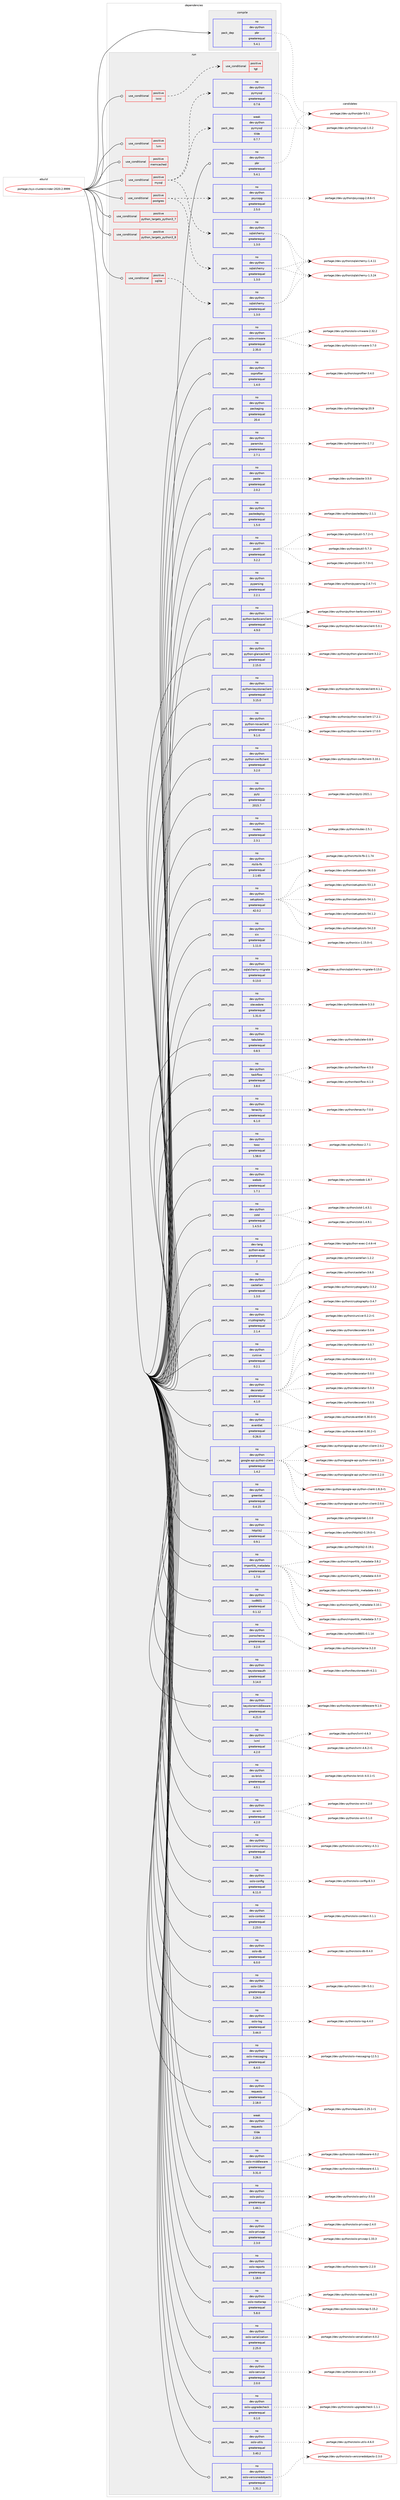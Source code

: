 digraph prolog {

# *************
# Graph options
# *************

newrank=true;
concentrate=true;
compound=true;
graph [rankdir=LR,fontname=Helvetica,fontsize=10,ranksep=1.5];#, ranksep=2.5, nodesep=0.2];
edge  [arrowhead=vee];
node  [fontname=Helvetica,fontsize=10];

# **********
# The ebuild
# **********

subgraph cluster_leftcol {
color=gray;
rank=same;
label=<<i>ebuild</i>>;
id [label="portage://sys-cluster/cinder-2020.2.9999", color=red, width=4, href="../sys-cluster/cinder-2020.2.9999.svg"];
}

# ****************
# The dependencies
# ****************

subgraph cluster_midcol {
color=gray;
label=<<i>dependencies</i>>;
subgraph cluster_compile {
fillcolor="#eeeeee";
style=filled;
label=<<i>compile</i>>;
# *** BEGIN UNKNOWN DEPENDENCY TYPE (TODO) ***
# id -> package_dependency(portage://sys-cluster/cinder-2020.2.9999,install,no,app-admin,sudo,none,[,,],[],[])
# *** END UNKNOWN DEPENDENCY TYPE (TODO) ***

subgraph pack695 {
dependency1521 [label=<<TABLE BORDER="0" CELLBORDER="1" CELLSPACING="0" CELLPADDING="4" WIDTH="220"><TR><TD ROWSPAN="6" CELLPADDING="30">pack_dep</TD></TR><TR><TD WIDTH="110">no</TD></TR><TR><TD>dev-python</TD></TR><TR><TD>pbr</TD></TR><TR><TD>greaterequal</TD></TR><TR><TD>5.4.1</TD></TR></TABLE>>, shape=none, color=blue];
}
id:e -> dependency1521:w [weight=20,style="solid",arrowhead="vee"];
}
subgraph cluster_compileandrun {
fillcolor="#eeeeee";
style=filled;
label=<<i>compile and run</i>>;
}
subgraph cluster_run {
fillcolor="#eeeeee";
style=filled;
label=<<i>run</i>>;
subgraph cond804 {
dependency1522 [label=<<TABLE BORDER="0" CELLBORDER="1" CELLSPACING="0" CELLPADDING="4"><TR><TD ROWSPAN="3" CELLPADDING="10">use_conditional</TD></TR><TR><TD>positive</TD></TR><TR><TD>iscsi</TD></TR></TABLE>>, shape=none, color=red];
subgraph cond805 {
dependency1523 [label=<<TABLE BORDER="0" CELLBORDER="1" CELLSPACING="0" CELLPADDING="4"><TR><TD ROWSPAN="3" CELLPADDING="10">use_conditional</TD></TR><TR><TD>positive</TD></TR><TR><TD>tgt</TD></TR></TABLE>>, shape=none, color=red];
# *** BEGIN UNKNOWN DEPENDENCY TYPE (TODO) ***
# dependency1523 -> package_dependency(portage://sys-cluster/cinder-2020.2.9999,run,no,sys-block,tgt,none,[,,],[],[])
# *** END UNKNOWN DEPENDENCY TYPE (TODO) ***

}
dependency1522:e -> dependency1523:w [weight=20,style="dashed",arrowhead="vee"];
# *** BEGIN UNKNOWN DEPENDENCY TYPE (TODO) ***
# dependency1522 -> package_dependency(portage://sys-cluster/cinder-2020.2.9999,run,no,sys-block,open-iscsi,none,[,,],[],[])
# *** END UNKNOWN DEPENDENCY TYPE (TODO) ***

}
id:e -> dependency1522:w [weight=20,style="solid",arrowhead="odot"];
subgraph cond806 {
dependency1524 [label=<<TABLE BORDER="0" CELLBORDER="1" CELLSPACING="0" CELLPADDING="4"><TR><TD ROWSPAN="3" CELLPADDING="10">use_conditional</TD></TR><TR><TD>positive</TD></TR><TR><TD>lvm</TD></TR></TABLE>>, shape=none, color=red];
# *** BEGIN UNKNOWN DEPENDENCY TYPE (TODO) ***
# dependency1524 -> package_dependency(portage://sys-cluster/cinder-2020.2.9999,run,no,sys-fs,lvm2,none,[,,],[],[])
# *** END UNKNOWN DEPENDENCY TYPE (TODO) ***

}
id:e -> dependency1524:w [weight=20,style="solid",arrowhead="odot"];
subgraph cond807 {
dependency1525 [label=<<TABLE BORDER="0" CELLBORDER="1" CELLSPACING="0" CELLPADDING="4"><TR><TD ROWSPAN="3" CELLPADDING="10">use_conditional</TD></TR><TR><TD>positive</TD></TR><TR><TD>memcached</TD></TR></TABLE>>, shape=none, color=red];
# *** BEGIN UNKNOWN DEPENDENCY TYPE (TODO) ***
# dependency1525 -> package_dependency(portage://sys-cluster/cinder-2020.2.9999,run,no,net-misc,memcached,none,[,,],[],[])
# *** END UNKNOWN DEPENDENCY TYPE (TODO) ***

}
id:e -> dependency1525:w [weight=20,style="solid",arrowhead="odot"];
subgraph cond808 {
dependency1526 [label=<<TABLE BORDER="0" CELLBORDER="1" CELLSPACING="0" CELLPADDING="4"><TR><TD ROWSPAN="3" CELLPADDING="10">use_conditional</TD></TR><TR><TD>positive</TD></TR><TR><TD>mysql</TD></TR></TABLE>>, shape=none, color=red];
subgraph pack696 {
dependency1527 [label=<<TABLE BORDER="0" CELLBORDER="1" CELLSPACING="0" CELLPADDING="4" WIDTH="220"><TR><TD ROWSPAN="6" CELLPADDING="30">pack_dep</TD></TR><TR><TD WIDTH="110">no</TD></TR><TR><TD>dev-python</TD></TR><TR><TD>pymysql</TD></TR><TR><TD>greaterequal</TD></TR><TR><TD>0.7.6</TD></TR></TABLE>>, shape=none, color=blue];
}
dependency1526:e -> dependency1527:w [weight=20,style="dashed",arrowhead="vee"];
subgraph pack697 {
dependency1528 [label=<<TABLE BORDER="0" CELLBORDER="1" CELLSPACING="0" CELLPADDING="4" WIDTH="220"><TR><TD ROWSPAN="6" CELLPADDING="30">pack_dep</TD></TR><TR><TD WIDTH="110">weak</TD></TR><TR><TD>dev-python</TD></TR><TR><TD>pymysql</TD></TR><TR><TD>tilde</TD></TR><TR><TD>0.7.7</TD></TR></TABLE>>, shape=none, color=blue];
}
dependency1526:e -> dependency1528:w [weight=20,style="dashed",arrowhead="vee"];
subgraph pack698 {
dependency1529 [label=<<TABLE BORDER="0" CELLBORDER="1" CELLSPACING="0" CELLPADDING="4" WIDTH="220"><TR><TD ROWSPAN="6" CELLPADDING="30">pack_dep</TD></TR><TR><TD WIDTH="110">no</TD></TR><TR><TD>dev-python</TD></TR><TR><TD>sqlalchemy</TD></TR><TR><TD>greaterequal</TD></TR><TR><TD>1.3.0</TD></TR></TABLE>>, shape=none, color=blue];
}
dependency1526:e -> dependency1529:w [weight=20,style="dashed",arrowhead="vee"];
}
id:e -> dependency1526:w [weight=20,style="solid",arrowhead="odot"];
subgraph cond809 {
dependency1530 [label=<<TABLE BORDER="0" CELLBORDER="1" CELLSPACING="0" CELLPADDING="4"><TR><TD ROWSPAN="3" CELLPADDING="10">use_conditional</TD></TR><TR><TD>positive</TD></TR><TR><TD>postgres</TD></TR></TABLE>>, shape=none, color=red];
subgraph pack699 {
dependency1531 [label=<<TABLE BORDER="0" CELLBORDER="1" CELLSPACING="0" CELLPADDING="4" WIDTH="220"><TR><TD ROWSPAN="6" CELLPADDING="30">pack_dep</TD></TR><TR><TD WIDTH="110">no</TD></TR><TR><TD>dev-python</TD></TR><TR><TD>psycopg</TD></TR><TR><TD>greaterequal</TD></TR><TR><TD>2.5.0</TD></TR></TABLE>>, shape=none, color=blue];
}
dependency1530:e -> dependency1531:w [weight=20,style="dashed",arrowhead="vee"];
subgraph pack700 {
dependency1532 [label=<<TABLE BORDER="0" CELLBORDER="1" CELLSPACING="0" CELLPADDING="4" WIDTH="220"><TR><TD ROWSPAN="6" CELLPADDING="30">pack_dep</TD></TR><TR><TD WIDTH="110">no</TD></TR><TR><TD>dev-python</TD></TR><TR><TD>sqlalchemy</TD></TR><TR><TD>greaterequal</TD></TR><TR><TD>1.3.0</TD></TR></TABLE>>, shape=none, color=blue];
}
dependency1530:e -> dependency1532:w [weight=20,style="dashed",arrowhead="vee"];
}
id:e -> dependency1530:w [weight=20,style="solid",arrowhead="odot"];
subgraph cond810 {
dependency1533 [label=<<TABLE BORDER="0" CELLBORDER="1" CELLSPACING="0" CELLPADDING="4"><TR><TD ROWSPAN="3" CELLPADDING="10">use_conditional</TD></TR><TR><TD>positive</TD></TR><TR><TD>python_targets_python3_7</TD></TR></TABLE>>, shape=none, color=red];
# *** BEGIN UNKNOWN DEPENDENCY TYPE (TODO) ***
# dependency1533 -> package_dependency(portage://sys-cluster/cinder-2020.2.9999,run,no,dev-lang,python,none,[,,],[slot(3.7)],[])
# *** END UNKNOWN DEPENDENCY TYPE (TODO) ***

}
id:e -> dependency1533:w [weight=20,style="solid",arrowhead="odot"];
subgraph cond811 {
dependency1534 [label=<<TABLE BORDER="0" CELLBORDER="1" CELLSPACING="0" CELLPADDING="4"><TR><TD ROWSPAN="3" CELLPADDING="10">use_conditional</TD></TR><TR><TD>positive</TD></TR><TR><TD>python_targets_python3_8</TD></TR></TABLE>>, shape=none, color=red];
# *** BEGIN UNKNOWN DEPENDENCY TYPE (TODO) ***
# dependency1534 -> package_dependency(portage://sys-cluster/cinder-2020.2.9999,run,no,dev-lang,python,none,[,,],[slot(3.8)],[])
# *** END UNKNOWN DEPENDENCY TYPE (TODO) ***

}
id:e -> dependency1534:w [weight=20,style="solid",arrowhead="odot"];
subgraph cond812 {
dependency1535 [label=<<TABLE BORDER="0" CELLBORDER="1" CELLSPACING="0" CELLPADDING="4"><TR><TD ROWSPAN="3" CELLPADDING="10">use_conditional</TD></TR><TR><TD>positive</TD></TR><TR><TD>sqlite</TD></TR></TABLE>>, shape=none, color=red];
subgraph pack701 {
dependency1536 [label=<<TABLE BORDER="0" CELLBORDER="1" CELLSPACING="0" CELLPADDING="4" WIDTH="220"><TR><TD ROWSPAN="6" CELLPADDING="30">pack_dep</TD></TR><TR><TD WIDTH="110">no</TD></TR><TR><TD>dev-python</TD></TR><TR><TD>sqlalchemy</TD></TR><TR><TD>greaterequal</TD></TR><TR><TD>1.3.0</TD></TR></TABLE>>, shape=none, color=blue];
}
dependency1535:e -> dependency1536:w [weight=20,style="dashed",arrowhead="vee"];
}
id:e -> dependency1535:w [weight=20,style="solid",arrowhead="odot"];
# *** BEGIN UNKNOWN DEPENDENCY TYPE (TODO) ***
# id -> package_dependency(portage://sys-cluster/cinder-2020.2.9999,run,no,acct-group,cinder,none,[,,],[],[])
# *** END UNKNOWN DEPENDENCY TYPE (TODO) ***

# *** BEGIN UNKNOWN DEPENDENCY TYPE (TODO) ***
# id -> package_dependency(portage://sys-cluster/cinder-2020.2.9999,run,no,acct-user,cinder,none,[,,],[],[])
# *** END UNKNOWN DEPENDENCY TYPE (TODO) ***

# *** BEGIN UNKNOWN DEPENDENCY TYPE (TODO) ***
# id -> package_dependency(portage://sys-cluster/cinder-2020.2.9999,run,no,app-emulation,qemu,none,[,,],[],[])
# *** END UNKNOWN DEPENDENCY TYPE (TODO) ***

subgraph pack702 {
dependency1537 [label=<<TABLE BORDER="0" CELLBORDER="1" CELLSPACING="0" CELLPADDING="4" WIDTH="220"><TR><TD ROWSPAN="6" CELLPADDING="30">pack_dep</TD></TR><TR><TD WIDTH="110">no</TD></TR><TR><TD>dev-lang</TD></TR><TR><TD>python-exec</TD></TR><TR><TD>greaterequal</TD></TR><TR><TD>2</TD></TR></TABLE>>, shape=none, color=blue];
}
id:e -> dependency1537:w [weight=20,style="solid",arrowhead="odot"];
subgraph pack703 {
dependency1538 [label=<<TABLE BORDER="0" CELLBORDER="1" CELLSPACING="0" CELLPADDING="4" WIDTH="220"><TR><TD ROWSPAN="6" CELLPADDING="30">pack_dep</TD></TR><TR><TD WIDTH="110">no</TD></TR><TR><TD>dev-python</TD></TR><TR><TD>castellan</TD></TR><TR><TD>greaterequal</TD></TR><TR><TD>1.3.0</TD></TR></TABLE>>, shape=none, color=blue];
}
id:e -> dependency1538:w [weight=20,style="solid",arrowhead="odot"];
subgraph pack704 {
dependency1539 [label=<<TABLE BORDER="0" CELLBORDER="1" CELLSPACING="0" CELLPADDING="4" WIDTH="220"><TR><TD ROWSPAN="6" CELLPADDING="30">pack_dep</TD></TR><TR><TD WIDTH="110">no</TD></TR><TR><TD>dev-python</TD></TR><TR><TD>cryptography</TD></TR><TR><TD>greaterequal</TD></TR><TR><TD>2.1.4</TD></TR></TABLE>>, shape=none, color=blue];
}
id:e -> dependency1539:w [weight=20,style="solid",arrowhead="odot"];
subgraph pack705 {
dependency1540 [label=<<TABLE BORDER="0" CELLBORDER="1" CELLSPACING="0" CELLPADDING="4" WIDTH="220"><TR><TD ROWSPAN="6" CELLPADDING="30">pack_dep</TD></TR><TR><TD WIDTH="110">no</TD></TR><TR><TD>dev-python</TD></TR><TR><TD>cursive</TD></TR><TR><TD>greaterequal</TD></TR><TR><TD>0.2.1</TD></TR></TABLE>>, shape=none, color=blue];
}
id:e -> dependency1540:w [weight=20,style="solid",arrowhead="odot"];
subgraph pack706 {
dependency1541 [label=<<TABLE BORDER="0" CELLBORDER="1" CELLSPACING="0" CELLPADDING="4" WIDTH="220"><TR><TD ROWSPAN="6" CELLPADDING="30">pack_dep</TD></TR><TR><TD WIDTH="110">no</TD></TR><TR><TD>dev-python</TD></TR><TR><TD>decorator</TD></TR><TR><TD>greaterequal</TD></TR><TR><TD>4.1.0</TD></TR></TABLE>>, shape=none, color=blue];
}
id:e -> dependency1541:w [weight=20,style="solid",arrowhead="odot"];
subgraph pack707 {
dependency1542 [label=<<TABLE BORDER="0" CELLBORDER="1" CELLSPACING="0" CELLPADDING="4" WIDTH="220"><TR><TD ROWSPAN="6" CELLPADDING="30">pack_dep</TD></TR><TR><TD WIDTH="110">no</TD></TR><TR><TD>dev-python</TD></TR><TR><TD>eventlet</TD></TR><TR><TD>greaterequal</TD></TR><TR><TD>0.26.0</TD></TR></TABLE>>, shape=none, color=blue];
}
id:e -> dependency1542:w [weight=20,style="solid",arrowhead="odot"];
subgraph pack708 {
dependency1543 [label=<<TABLE BORDER="0" CELLBORDER="1" CELLSPACING="0" CELLPADDING="4" WIDTH="220"><TR><TD ROWSPAN="6" CELLPADDING="30">pack_dep</TD></TR><TR><TD WIDTH="110">no</TD></TR><TR><TD>dev-python</TD></TR><TR><TD>google-api-python-client</TD></TR><TR><TD>greaterequal</TD></TR><TR><TD>1.4.2</TD></TR></TABLE>>, shape=none, color=blue];
}
id:e -> dependency1543:w [weight=20,style="solid",arrowhead="odot"];
subgraph pack709 {
dependency1544 [label=<<TABLE BORDER="0" CELLBORDER="1" CELLSPACING="0" CELLPADDING="4" WIDTH="220"><TR><TD ROWSPAN="6" CELLPADDING="30">pack_dep</TD></TR><TR><TD WIDTH="110">no</TD></TR><TR><TD>dev-python</TD></TR><TR><TD>greenlet</TD></TR><TR><TD>greaterequal</TD></TR><TR><TD>0.4.15</TD></TR></TABLE>>, shape=none, color=blue];
}
id:e -> dependency1544:w [weight=20,style="solid",arrowhead="odot"];
subgraph pack710 {
dependency1545 [label=<<TABLE BORDER="0" CELLBORDER="1" CELLSPACING="0" CELLPADDING="4" WIDTH="220"><TR><TD ROWSPAN="6" CELLPADDING="30">pack_dep</TD></TR><TR><TD WIDTH="110">no</TD></TR><TR><TD>dev-python</TD></TR><TR><TD>httplib2</TD></TR><TR><TD>greaterequal</TD></TR><TR><TD>0.9.1</TD></TR></TABLE>>, shape=none, color=blue];
}
id:e -> dependency1545:w [weight=20,style="solid",arrowhead="odot"];
subgraph pack711 {
dependency1546 [label=<<TABLE BORDER="0" CELLBORDER="1" CELLSPACING="0" CELLPADDING="4" WIDTH="220"><TR><TD ROWSPAN="6" CELLPADDING="30">pack_dep</TD></TR><TR><TD WIDTH="110">no</TD></TR><TR><TD>dev-python</TD></TR><TR><TD>importlib_metadata</TD></TR><TR><TD>greaterequal</TD></TR><TR><TD>1.7.0</TD></TR></TABLE>>, shape=none, color=blue];
}
id:e -> dependency1546:w [weight=20,style="solid",arrowhead="odot"];
subgraph pack712 {
dependency1547 [label=<<TABLE BORDER="0" CELLBORDER="1" CELLSPACING="0" CELLPADDING="4" WIDTH="220"><TR><TD ROWSPAN="6" CELLPADDING="30">pack_dep</TD></TR><TR><TD WIDTH="110">no</TD></TR><TR><TD>dev-python</TD></TR><TR><TD>iso8601</TD></TR><TR><TD>greaterequal</TD></TR><TR><TD>0.1.12</TD></TR></TABLE>>, shape=none, color=blue];
}
id:e -> dependency1547:w [weight=20,style="solid",arrowhead="odot"];
subgraph pack713 {
dependency1548 [label=<<TABLE BORDER="0" CELLBORDER="1" CELLSPACING="0" CELLPADDING="4" WIDTH="220"><TR><TD ROWSPAN="6" CELLPADDING="30">pack_dep</TD></TR><TR><TD WIDTH="110">no</TD></TR><TR><TD>dev-python</TD></TR><TR><TD>jsonschema</TD></TR><TR><TD>greaterequal</TD></TR><TR><TD>3.2.0</TD></TR></TABLE>>, shape=none, color=blue];
}
id:e -> dependency1548:w [weight=20,style="solid",arrowhead="odot"];
subgraph pack714 {
dependency1549 [label=<<TABLE BORDER="0" CELLBORDER="1" CELLSPACING="0" CELLPADDING="4" WIDTH="220"><TR><TD ROWSPAN="6" CELLPADDING="30">pack_dep</TD></TR><TR><TD WIDTH="110">no</TD></TR><TR><TD>dev-python</TD></TR><TR><TD>keystoneauth</TD></TR><TR><TD>greaterequal</TD></TR><TR><TD>3.14.0</TD></TR></TABLE>>, shape=none, color=blue];
}
id:e -> dependency1549:w [weight=20,style="solid",arrowhead="odot"];
subgraph pack715 {
dependency1550 [label=<<TABLE BORDER="0" CELLBORDER="1" CELLSPACING="0" CELLPADDING="4" WIDTH="220"><TR><TD ROWSPAN="6" CELLPADDING="30">pack_dep</TD></TR><TR><TD WIDTH="110">no</TD></TR><TR><TD>dev-python</TD></TR><TR><TD>keystonemiddleware</TD></TR><TR><TD>greaterequal</TD></TR><TR><TD>4.21.0</TD></TR></TABLE>>, shape=none, color=blue];
}
id:e -> dependency1550:w [weight=20,style="solid",arrowhead="odot"];
subgraph pack716 {
dependency1551 [label=<<TABLE BORDER="0" CELLBORDER="1" CELLSPACING="0" CELLPADDING="4" WIDTH="220"><TR><TD ROWSPAN="6" CELLPADDING="30">pack_dep</TD></TR><TR><TD WIDTH="110">no</TD></TR><TR><TD>dev-python</TD></TR><TR><TD>lxml</TD></TR><TR><TD>greaterequal</TD></TR><TR><TD>4.2.0</TD></TR></TABLE>>, shape=none, color=blue];
}
id:e -> dependency1551:w [weight=20,style="solid",arrowhead="odot"];
subgraph pack717 {
dependency1552 [label=<<TABLE BORDER="0" CELLBORDER="1" CELLSPACING="0" CELLPADDING="4" WIDTH="220"><TR><TD ROWSPAN="6" CELLPADDING="30">pack_dep</TD></TR><TR><TD WIDTH="110">no</TD></TR><TR><TD>dev-python</TD></TR><TR><TD>os-brick</TD></TR><TR><TD>greaterequal</TD></TR><TR><TD>4.0.1</TD></TR></TABLE>>, shape=none, color=blue];
}
id:e -> dependency1552:w [weight=20,style="solid",arrowhead="odot"];
subgraph pack718 {
dependency1553 [label=<<TABLE BORDER="0" CELLBORDER="1" CELLSPACING="0" CELLPADDING="4" WIDTH="220"><TR><TD ROWSPAN="6" CELLPADDING="30">pack_dep</TD></TR><TR><TD WIDTH="110">no</TD></TR><TR><TD>dev-python</TD></TR><TR><TD>os-win</TD></TR><TR><TD>greaterequal</TD></TR><TR><TD>4.2.0</TD></TR></TABLE>>, shape=none, color=blue];
}
id:e -> dependency1553:w [weight=20,style="solid",arrowhead="odot"];
subgraph pack719 {
dependency1554 [label=<<TABLE BORDER="0" CELLBORDER="1" CELLSPACING="0" CELLPADDING="4" WIDTH="220"><TR><TD ROWSPAN="6" CELLPADDING="30">pack_dep</TD></TR><TR><TD WIDTH="110">no</TD></TR><TR><TD>dev-python</TD></TR><TR><TD>oslo-concurrency</TD></TR><TR><TD>greaterequal</TD></TR><TR><TD>3.26.0</TD></TR></TABLE>>, shape=none, color=blue];
}
id:e -> dependency1554:w [weight=20,style="solid",arrowhead="odot"];
subgraph pack720 {
dependency1555 [label=<<TABLE BORDER="0" CELLBORDER="1" CELLSPACING="0" CELLPADDING="4" WIDTH="220"><TR><TD ROWSPAN="6" CELLPADDING="30">pack_dep</TD></TR><TR><TD WIDTH="110">no</TD></TR><TR><TD>dev-python</TD></TR><TR><TD>oslo-config</TD></TR><TR><TD>greaterequal</TD></TR><TR><TD>6.11.0</TD></TR></TABLE>>, shape=none, color=blue];
}
id:e -> dependency1555:w [weight=20,style="solid",arrowhead="odot"];
subgraph pack721 {
dependency1556 [label=<<TABLE BORDER="0" CELLBORDER="1" CELLSPACING="0" CELLPADDING="4" WIDTH="220"><TR><TD ROWSPAN="6" CELLPADDING="30">pack_dep</TD></TR><TR><TD WIDTH="110">no</TD></TR><TR><TD>dev-python</TD></TR><TR><TD>oslo-context</TD></TR><TR><TD>greaterequal</TD></TR><TR><TD>2.23.0</TD></TR></TABLE>>, shape=none, color=blue];
}
id:e -> dependency1556:w [weight=20,style="solid",arrowhead="odot"];
subgraph pack722 {
dependency1557 [label=<<TABLE BORDER="0" CELLBORDER="1" CELLSPACING="0" CELLPADDING="4" WIDTH="220"><TR><TD ROWSPAN="6" CELLPADDING="30">pack_dep</TD></TR><TR><TD WIDTH="110">no</TD></TR><TR><TD>dev-python</TD></TR><TR><TD>oslo-db</TD></TR><TR><TD>greaterequal</TD></TR><TR><TD>6.0.0</TD></TR></TABLE>>, shape=none, color=blue];
}
id:e -> dependency1557:w [weight=20,style="solid",arrowhead="odot"];
subgraph pack723 {
dependency1558 [label=<<TABLE BORDER="0" CELLBORDER="1" CELLSPACING="0" CELLPADDING="4" WIDTH="220"><TR><TD ROWSPAN="6" CELLPADDING="30">pack_dep</TD></TR><TR><TD WIDTH="110">no</TD></TR><TR><TD>dev-python</TD></TR><TR><TD>oslo-i18n</TD></TR><TR><TD>greaterequal</TD></TR><TR><TD>3.24.0</TD></TR></TABLE>>, shape=none, color=blue];
}
id:e -> dependency1558:w [weight=20,style="solid",arrowhead="odot"];
subgraph pack724 {
dependency1559 [label=<<TABLE BORDER="0" CELLBORDER="1" CELLSPACING="0" CELLPADDING="4" WIDTH="220"><TR><TD ROWSPAN="6" CELLPADDING="30">pack_dep</TD></TR><TR><TD WIDTH="110">no</TD></TR><TR><TD>dev-python</TD></TR><TR><TD>oslo-log</TD></TR><TR><TD>greaterequal</TD></TR><TR><TD>3.44.0</TD></TR></TABLE>>, shape=none, color=blue];
}
id:e -> dependency1559:w [weight=20,style="solid",arrowhead="odot"];
subgraph pack725 {
dependency1560 [label=<<TABLE BORDER="0" CELLBORDER="1" CELLSPACING="0" CELLPADDING="4" WIDTH="220"><TR><TD ROWSPAN="6" CELLPADDING="30">pack_dep</TD></TR><TR><TD WIDTH="110">no</TD></TR><TR><TD>dev-python</TD></TR><TR><TD>oslo-messaging</TD></TR><TR><TD>greaterequal</TD></TR><TR><TD>6.4.0</TD></TR></TABLE>>, shape=none, color=blue];
}
id:e -> dependency1560:w [weight=20,style="solid",arrowhead="odot"];
subgraph pack726 {
dependency1561 [label=<<TABLE BORDER="0" CELLBORDER="1" CELLSPACING="0" CELLPADDING="4" WIDTH="220"><TR><TD ROWSPAN="6" CELLPADDING="30">pack_dep</TD></TR><TR><TD WIDTH="110">no</TD></TR><TR><TD>dev-python</TD></TR><TR><TD>oslo-middleware</TD></TR><TR><TD>greaterequal</TD></TR><TR><TD>3.31.0</TD></TR></TABLE>>, shape=none, color=blue];
}
id:e -> dependency1561:w [weight=20,style="solid",arrowhead="odot"];
subgraph pack727 {
dependency1562 [label=<<TABLE BORDER="0" CELLBORDER="1" CELLSPACING="0" CELLPADDING="4" WIDTH="220"><TR><TD ROWSPAN="6" CELLPADDING="30">pack_dep</TD></TR><TR><TD WIDTH="110">no</TD></TR><TR><TD>dev-python</TD></TR><TR><TD>oslo-policy</TD></TR><TR><TD>greaterequal</TD></TR><TR><TD>1.44.1</TD></TR></TABLE>>, shape=none, color=blue];
}
id:e -> dependency1562:w [weight=20,style="solid",arrowhead="odot"];
subgraph pack728 {
dependency1563 [label=<<TABLE BORDER="0" CELLBORDER="1" CELLSPACING="0" CELLPADDING="4" WIDTH="220"><TR><TD ROWSPAN="6" CELLPADDING="30">pack_dep</TD></TR><TR><TD WIDTH="110">no</TD></TR><TR><TD>dev-python</TD></TR><TR><TD>oslo-privsep</TD></TR><TR><TD>greaterequal</TD></TR><TR><TD>2.3.0</TD></TR></TABLE>>, shape=none, color=blue];
}
id:e -> dependency1563:w [weight=20,style="solid",arrowhead="odot"];
subgraph pack729 {
dependency1564 [label=<<TABLE BORDER="0" CELLBORDER="1" CELLSPACING="0" CELLPADDING="4" WIDTH="220"><TR><TD ROWSPAN="6" CELLPADDING="30">pack_dep</TD></TR><TR><TD WIDTH="110">no</TD></TR><TR><TD>dev-python</TD></TR><TR><TD>oslo-reports</TD></TR><TR><TD>greaterequal</TD></TR><TR><TD>1.18.0</TD></TR></TABLE>>, shape=none, color=blue];
}
id:e -> dependency1564:w [weight=20,style="solid",arrowhead="odot"];
subgraph pack730 {
dependency1565 [label=<<TABLE BORDER="0" CELLBORDER="1" CELLSPACING="0" CELLPADDING="4" WIDTH="220"><TR><TD ROWSPAN="6" CELLPADDING="30">pack_dep</TD></TR><TR><TD WIDTH="110">no</TD></TR><TR><TD>dev-python</TD></TR><TR><TD>oslo-rootwrap</TD></TR><TR><TD>greaterequal</TD></TR><TR><TD>5.8.0</TD></TR></TABLE>>, shape=none, color=blue];
}
id:e -> dependency1565:w [weight=20,style="solid",arrowhead="odot"];
subgraph pack731 {
dependency1566 [label=<<TABLE BORDER="0" CELLBORDER="1" CELLSPACING="0" CELLPADDING="4" WIDTH="220"><TR><TD ROWSPAN="6" CELLPADDING="30">pack_dep</TD></TR><TR><TD WIDTH="110">no</TD></TR><TR><TD>dev-python</TD></TR><TR><TD>oslo-serialization</TD></TR><TR><TD>greaterequal</TD></TR><TR><TD>2.25.0</TD></TR></TABLE>>, shape=none, color=blue];
}
id:e -> dependency1566:w [weight=20,style="solid",arrowhead="odot"];
subgraph pack732 {
dependency1567 [label=<<TABLE BORDER="0" CELLBORDER="1" CELLSPACING="0" CELLPADDING="4" WIDTH="220"><TR><TD ROWSPAN="6" CELLPADDING="30">pack_dep</TD></TR><TR><TD WIDTH="110">no</TD></TR><TR><TD>dev-python</TD></TR><TR><TD>oslo-service</TD></TR><TR><TD>greaterequal</TD></TR><TR><TD>2.0.0</TD></TR></TABLE>>, shape=none, color=blue];
}
id:e -> dependency1567:w [weight=20,style="solid",arrowhead="odot"];
subgraph pack733 {
dependency1568 [label=<<TABLE BORDER="0" CELLBORDER="1" CELLSPACING="0" CELLPADDING="4" WIDTH="220"><TR><TD ROWSPAN="6" CELLPADDING="30">pack_dep</TD></TR><TR><TD WIDTH="110">no</TD></TR><TR><TD>dev-python</TD></TR><TR><TD>oslo-upgradecheck</TD></TR><TR><TD>greaterequal</TD></TR><TR><TD>0.1.0</TD></TR></TABLE>>, shape=none, color=blue];
}
id:e -> dependency1568:w [weight=20,style="solid",arrowhead="odot"];
subgraph pack734 {
dependency1569 [label=<<TABLE BORDER="0" CELLBORDER="1" CELLSPACING="0" CELLPADDING="4" WIDTH="220"><TR><TD ROWSPAN="6" CELLPADDING="30">pack_dep</TD></TR><TR><TD WIDTH="110">no</TD></TR><TR><TD>dev-python</TD></TR><TR><TD>oslo-utils</TD></TR><TR><TD>greaterequal</TD></TR><TR><TD>3.40.2</TD></TR></TABLE>>, shape=none, color=blue];
}
id:e -> dependency1569:w [weight=20,style="solid",arrowhead="odot"];
subgraph pack735 {
dependency1570 [label=<<TABLE BORDER="0" CELLBORDER="1" CELLSPACING="0" CELLPADDING="4" WIDTH="220"><TR><TD ROWSPAN="6" CELLPADDING="30">pack_dep</TD></TR><TR><TD WIDTH="110">no</TD></TR><TR><TD>dev-python</TD></TR><TR><TD>oslo-versionedobjects</TD></TR><TR><TD>greaterequal</TD></TR><TR><TD>1.31.2</TD></TR></TABLE>>, shape=none, color=blue];
}
id:e -> dependency1570:w [weight=20,style="solid",arrowhead="odot"];
subgraph pack736 {
dependency1571 [label=<<TABLE BORDER="0" CELLBORDER="1" CELLSPACING="0" CELLPADDING="4" WIDTH="220"><TR><TD ROWSPAN="6" CELLPADDING="30">pack_dep</TD></TR><TR><TD WIDTH="110">no</TD></TR><TR><TD>dev-python</TD></TR><TR><TD>oslo-vmware</TD></TR><TR><TD>greaterequal</TD></TR><TR><TD>2.35.0</TD></TR></TABLE>>, shape=none, color=blue];
}
id:e -> dependency1571:w [weight=20,style="solid",arrowhead="odot"];
subgraph pack737 {
dependency1572 [label=<<TABLE BORDER="0" CELLBORDER="1" CELLSPACING="0" CELLPADDING="4" WIDTH="220"><TR><TD ROWSPAN="6" CELLPADDING="30">pack_dep</TD></TR><TR><TD WIDTH="110">no</TD></TR><TR><TD>dev-python</TD></TR><TR><TD>osprofiler</TD></TR><TR><TD>greaterequal</TD></TR><TR><TD>1.4.0</TD></TR></TABLE>>, shape=none, color=blue];
}
id:e -> dependency1572:w [weight=20,style="solid",arrowhead="odot"];
subgraph pack738 {
dependency1573 [label=<<TABLE BORDER="0" CELLBORDER="1" CELLSPACING="0" CELLPADDING="4" WIDTH="220"><TR><TD ROWSPAN="6" CELLPADDING="30">pack_dep</TD></TR><TR><TD WIDTH="110">no</TD></TR><TR><TD>dev-python</TD></TR><TR><TD>packaging</TD></TR><TR><TD>greaterequal</TD></TR><TR><TD>20.4</TD></TR></TABLE>>, shape=none, color=blue];
}
id:e -> dependency1573:w [weight=20,style="solid",arrowhead="odot"];
subgraph pack739 {
dependency1574 [label=<<TABLE BORDER="0" CELLBORDER="1" CELLSPACING="0" CELLPADDING="4" WIDTH="220"><TR><TD ROWSPAN="6" CELLPADDING="30">pack_dep</TD></TR><TR><TD WIDTH="110">no</TD></TR><TR><TD>dev-python</TD></TR><TR><TD>paramiko</TD></TR><TR><TD>greaterequal</TD></TR><TR><TD>2.7.1</TD></TR></TABLE>>, shape=none, color=blue];
}
id:e -> dependency1574:w [weight=20,style="solid",arrowhead="odot"];
subgraph pack740 {
dependency1575 [label=<<TABLE BORDER="0" CELLBORDER="1" CELLSPACING="0" CELLPADDING="4" WIDTH="220"><TR><TD ROWSPAN="6" CELLPADDING="30">pack_dep</TD></TR><TR><TD WIDTH="110">no</TD></TR><TR><TD>dev-python</TD></TR><TR><TD>paste</TD></TR><TR><TD>greaterequal</TD></TR><TR><TD>2.0.2</TD></TR></TABLE>>, shape=none, color=blue];
}
id:e -> dependency1575:w [weight=20,style="solid",arrowhead="odot"];
subgraph pack741 {
dependency1576 [label=<<TABLE BORDER="0" CELLBORDER="1" CELLSPACING="0" CELLPADDING="4" WIDTH="220"><TR><TD ROWSPAN="6" CELLPADDING="30">pack_dep</TD></TR><TR><TD WIDTH="110">no</TD></TR><TR><TD>dev-python</TD></TR><TR><TD>pastedeploy</TD></TR><TR><TD>greaterequal</TD></TR><TR><TD>1.5.0</TD></TR></TABLE>>, shape=none, color=blue];
}
id:e -> dependency1576:w [weight=20,style="solid",arrowhead="odot"];
subgraph pack742 {
dependency1577 [label=<<TABLE BORDER="0" CELLBORDER="1" CELLSPACING="0" CELLPADDING="4" WIDTH="220"><TR><TD ROWSPAN="6" CELLPADDING="30">pack_dep</TD></TR><TR><TD WIDTH="110">no</TD></TR><TR><TD>dev-python</TD></TR><TR><TD>pbr</TD></TR><TR><TD>greaterequal</TD></TR><TR><TD>5.4.1</TD></TR></TABLE>>, shape=none, color=blue];
}
id:e -> dependency1577:w [weight=20,style="solid",arrowhead="odot"];
subgraph pack743 {
dependency1578 [label=<<TABLE BORDER="0" CELLBORDER="1" CELLSPACING="0" CELLPADDING="4" WIDTH="220"><TR><TD ROWSPAN="6" CELLPADDING="30">pack_dep</TD></TR><TR><TD WIDTH="110">no</TD></TR><TR><TD>dev-python</TD></TR><TR><TD>psutil</TD></TR><TR><TD>greaterequal</TD></TR><TR><TD>3.2.2</TD></TR></TABLE>>, shape=none, color=blue];
}
id:e -> dependency1578:w [weight=20,style="solid",arrowhead="odot"];
subgraph pack744 {
dependency1579 [label=<<TABLE BORDER="0" CELLBORDER="1" CELLSPACING="0" CELLPADDING="4" WIDTH="220"><TR><TD ROWSPAN="6" CELLPADDING="30">pack_dep</TD></TR><TR><TD WIDTH="110">no</TD></TR><TR><TD>dev-python</TD></TR><TR><TD>pyparsing</TD></TR><TR><TD>greaterequal</TD></TR><TR><TD>2.2.1</TD></TR></TABLE>>, shape=none, color=blue];
}
id:e -> dependency1579:w [weight=20,style="solid",arrowhead="odot"];
subgraph pack745 {
dependency1580 [label=<<TABLE BORDER="0" CELLBORDER="1" CELLSPACING="0" CELLPADDING="4" WIDTH="220"><TR><TD ROWSPAN="6" CELLPADDING="30">pack_dep</TD></TR><TR><TD WIDTH="110">no</TD></TR><TR><TD>dev-python</TD></TR><TR><TD>python-barbicanclient</TD></TR><TR><TD>greaterequal</TD></TR><TR><TD>4.9.0</TD></TR></TABLE>>, shape=none, color=blue];
}
id:e -> dependency1580:w [weight=20,style="solid",arrowhead="odot"];
subgraph pack746 {
dependency1581 [label=<<TABLE BORDER="0" CELLBORDER="1" CELLSPACING="0" CELLPADDING="4" WIDTH="220"><TR><TD ROWSPAN="6" CELLPADDING="30">pack_dep</TD></TR><TR><TD WIDTH="110">no</TD></TR><TR><TD>dev-python</TD></TR><TR><TD>python-glanceclient</TD></TR><TR><TD>greaterequal</TD></TR><TR><TD>2.15.0</TD></TR></TABLE>>, shape=none, color=blue];
}
id:e -> dependency1581:w [weight=20,style="solid",arrowhead="odot"];
subgraph pack747 {
dependency1582 [label=<<TABLE BORDER="0" CELLBORDER="1" CELLSPACING="0" CELLPADDING="4" WIDTH="220"><TR><TD ROWSPAN="6" CELLPADDING="30">pack_dep</TD></TR><TR><TD WIDTH="110">no</TD></TR><TR><TD>dev-python</TD></TR><TR><TD>python-keystoneclient</TD></TR><TR><TD>greaterequal</TD></TR><TR><TD>3.15.0</TD></TR></TABLE>>, shape=none, color=blue];
}
id:e -> dependency1582:w [weight=20,style="solid",arrowhead="odot"];
subgraph pack748 {
dependency1583 [label=<<TABLE BORDER="0" CELLBORDER="1" CELLSPACING="0" CELLPADDING="4" WIDTH="220"><TR><TD ROWSPAN="6" CELLPADDING="30">pack_dep</TD></TR><TR><TD WIDTH="110">no</TD></TR><TR><TD>dev-python</TD></TR><TR><TD>python-novaclient</TD></TR><TR><TD>greaterequal</TD></TR><TR><TD>9.1.0</TD></TR></TABLE>>, shape=none, color=blue];
}
id:e -> dependency1583:w [weight=20,style="solid",arrowhead="odot"];
subgraph pack749 {
dependency1584 [label=<<TABLE BORDER="0" CELLBORDER="1" CELLSPACING="0" CELLPADDING="4" WIDTH="220"><TR><TD ROWSPAN="6" CELLPADDING="30">pack_dep</TD></TR><TR><TD WIDTH="110">no</TD></TR><TR><TD>dev-python</TD></TR><TR><TD>python-swiftclient</TD></TR><TR><TD>greaterequal</TD></TR><TR><TD>3.2.0</TD></TR></TABLE>>, shape=none, color=blue];
}
id:e -> dependency1584:w [weight=20,style="solid",arrowhead="odot"];
subgraph pack750 {
dependency1585 [label=<<TABLE BORDER="0" CELLBORDER="1" CELLSPACING="0" CELLPADDING="4" WIDTH="220"><TR><TD ROWSPAN="6" CELLPADDING="30">pack_dep</TD></TR><TR><TD WIDTH="110">no</TD></TR><TR><TD>dev-python</TD></TR><TR><TD>pytz</TD></TR><TR><TD>greaterequal</TD></TR><TR><TD>2015.7</TD></TR></TABLE>>, shape=none, color=blue];
}
id:e -> dependency1585:w [weight=20,style="solid",arrowhead="odot"];
subgraph pack751 {
dependency1586 [label=<<TABLE BORDER="0" CELLBORDER="1" CELLSPACING="0" CELLPADDING="4" WIDTH="220"><TR><TD ROWSPAN="6" CELLPADDING="30">pack_dep</TD></TR><TR><TD WIDTH="110">no</TD></TR><TR><TD>dev-python</TD></TR><TR><TD>requests</TD></TR><TR><TD>greaterequal</TD></TR><TR><TD>2.18.0</TD></TR></TABLE>>, shape=none, color=blue];
}
id:e -> dependency1586:w [weight=20,style="solid",arrowhead="odot"];
subgraph pack752 {
dependency1587 [label=<<TABLE BORDER="0" CELLBORDER="1" CELLSPACING="0" CELLPADDING="4" WIDTH="220"><TR><TD ROWSPAN="6" CELLPADDING="30">pack_dep</TD></TR><TR><TD WIDTH="110">no</TD></TR><TR><TD>dev-python</TD></TR><TR><TD>routes</TD></TR><TR><TD>greaterequal</TD></TR><TR><TD>2.3.1</TD></TR></TABLE>>, shape=none, color=blue];
}
id:e -> dependency1587:w [weight=20,style="solid",arrowhead="odot"];
subgraph pack753 {
dependency1588 [label=<<TABLE BORDER="0" CELLBORDER="1" CELLSPACING="0" CELLPADDING="4" WIDTH="220"><TR><TD ROWSPAN="6" CELLPADDING="30">pack_dep</TD></TR><TR><TD WIDTH="110">no</TD></TR><TR><TD>dev-python</TD></TR><TR><TD>rtslib-fb</TD></TR><TR><TD>greaterequal</TD></TR><TR><TD>2.1.65</TD></TR></TABLE>>, shape=none, color=blue];
}
id:e -> dependency1588:w [weight=20,style="solid",arrowhead="odot"];
subgraph pack754 {
dependency1589 [label=<<TABLE BORDER="0" CELLBORDER="1" CELLSPACING="0" CELLPADDING="4" WIDTH="220"><TR><TD ROWSPAN="6" CELLPADDING="30">pack_dep</TD></TR><TR><TD WIDTH="110">no</TD></TR><TR><TD>dev-python</TD></TR><TR><TD>setuptools</TD></TR><TR><TD>greaterequal</TD></TR><TR><TD>42.0.2</TD></TR></TABLE>>, shape=none, color=blue];
}
id:e -> dependency1589:w [weight=20,style="solid",arrowhead="odot"];
subgraph pack755 {
dependency1590 [label=<<TABLE BORDER="0" CELLBORDER="1" CELLSPACING="0" CELLPADDING="4" WIDTH="220"><TR><TD ROWSPAN="6" CELLPADDING="30">pack_dep</TD></TR><TR><TD WIDTH="110">no</TD></TR><TR><TD>dev-python</TD></TR><TR><TD>six</TD></TR><TR><TD>greaterequal</TD></TR><TR><TD>1.11.0</TD></TR></TABLE>>, shape=none, color=blue];
}
id:e -> dependency1590:w [weight=20,style="solid",arrowhead="odot"];
subgraph pack756 {
dependency1591 [label=<<TABLE BORDER="0" CELLBORDER="1" CELLSPACING="0" CELLPADDING="4" WIDTH="220"><TR><TD ROWSPAN="6" CELLPADDING="30">pack_dep</TD></TR><TR><TD WIDTH="110">no</TD></TR><TR><TD>dev-python</TD></TR><TR><TD>sqlalchemy-migrate</TD></TR><TR><TD>greaterequal</TD></TR><TR><TD>0.13.0</TD></TR></TABLE>>, shape=none, color=blue];
}
id:e -> dependency1591:w [weight=20,style="solid",arrowhead="odot"];
subgraph pack757 {
dependency1592 [label=<<TABLE BORDER="0" CELLBORDER="1" CELLSPACING="0" CELLPADDING="4" WIDTH="220"><TR><TD ROWSPAN="6" CELLPADDING="30">pack_dep</TD></TR><TR><TD WIDTH="110">no</TD></TR><TR><TD>dev-python</TD></TR><TR><TD>stevedore</TD></TR><TR><TD>greaterequal</TD></TR><TR><TD>1.31.0</TD></TR></TABLE>>, shape=none, color=blue];
}
id:e -> dependency1592:w [weight=20,style="solid",arrowhead="odot"];
subgraph pack758 {
dependency1593 [label=<<TABLE BORDER="0" CELLBORDER="1" CELLSPACING="0" CELLPADDING="4" WIDTH="220"><TR><TD ROWSPAN="6" CELLPADDING="30">pack_dep</TD></TR><TR><TD WIDTH="110">no</TD></TR><TR><TD>dev-python</TD></TR><TR><TD>tabulate</TD></TR><TR><TD>greaterequal</TD></TR><TR><TD>0.8.5</TD></TR></TABLE>>, shape=none, color=blue];
}
id:e -> dependency1593:w [weight=20,style="solid",arrowhead="odot"];
subgraph pack759 {
dependency1594 [label=<<TABLE BORDER="0" CELLBORDER="1" CELLSPACING="0" CELLPADDING="4" WIDTH="220"><TR><TD ROWSPAN="6" CELLPADDING="30">pack_dep</TD></TR><TR><TD WIDTH="110">no</TD></TR><TR><TD>dev-python</TD></TR><TR><TD>taskflow</TD></TR><TR><TD>greaterequal</TD></TR><TR><TD>3.8.0</TD></TR></TABLE>>, shape=none, color=blue];
}
id:e -> dependency1594:w [weight=20,style="solid",arrowhead="odot"];
subgraph pack760 {
dependency1595 [label=<<TABLE BORDER="0" CELLBORDER="1" CELLSPACING="0" CELLPADDING="4" WIDTH="220"><TR><TD ROWSPAN="6" CELLPADDING="30">pack_dep</TD></TR><TR><TD WIDTH="110">no</TD></TR><TR><TD>dev-python</TD></TR><TR><TD>tenacity</TD></TR><TR><TD>greaterequal</TD></TR><TR><TD>6.1.0</TD></TR></TABLE>>, shape=none, color=blue];
}
id:e -> dependency1595:w [weight=20,style="solid",arrowhead="odot"];
subgraph pack761 {
dependency1596 [label=<<TABLE BORDER="0" CELLBORDER="1" CELLSPACING="0" CELLPADDING="4" WIDTH="220"><TR><TD ROWSPAN="6" CELLPADDING="30">pack_dep</TD></TR><TR><TD WIDTH="110">no</TD></TR><TR><TD>dev-python</TD></TR><TR><TD>tooz</TD></TR><TR><TD>greaterequal</TD></TR><TR><TD>1.58.0</TD></TR></TABLE>>, shape=none, color=blue];
}
id:e -> dependency1596:w [weight=20,style="solid",arrowhead="odot"];
subgraph pack762 {
dependency1597 [label=<<TABLE BORDER="0" CELLBORDER="1" CELLSPACING="0" CELLPADDING="4" WIDTH="220"><TR><TD ROWSPAN="6" CELLPADDING="30">pack_dep</TD></TR><TR><TD WIDTH="110">no</TD></TR><TR><TD>dev-python</TD></TR><TR><TD>webob</TD></TR><TR><TD>greaterequal</TD></TR><TR><TD>1.7.1</TD></TR></TABLE>>, shape=none, color=blue];
}
id:e -> dependency1597:w [weight=20,style="solid",arrowhead="odot"];
subgraph pack763 {
dependency1598 [label=<<TABLE BORDER="0" CELLBORDER="1" CELLSPACING="0" CELLPADDING="4" WIDTH="220"><TR><TD ROWSPAN="6" CELLPADDING="30">pack_dep</TD></TR><TR><TD WIDTH="110">no</TD></TR><TR><TD>dev-python</TD></TR><TR><TD>zstd</TD></TR><TR><TD>greaterequal</TD></TR><TR><TD>1.4.5.0</TD></TR></TABLE>>, shape=none, color=blue];
}
id:e -> dependency1598:w [weight=20,style="solid",arrowhead="odot"];
# *** BEGIN UNKNOWN DEPENDENCY TYPE (TODO) ***
# id -> package_dependency(portage://sys-cluster/cinder-2020.2.9999,run,no,sys-fs,sysfsutils,none,[,,],[],[])
# *** END UNKNOWN DEPENDENCY TYPE (TODO) ***

subgraph pack764 {
dependency1599 [label=<<TABLE BORDER="0" CELLBORDER="1" CELLSPACING="0" CELLPADDING="4" WIDTH="220"><TR><TD ROWSPAN="6" CELLPADDING="30">pack_dep</TD></TR><TR><TD WIDTH="110">weak</TD></TR><TR><TD>dev-python</TD></TR><TR><TD>requests</TD></TR><TR><TD>tilde</TD></TR><TR><TD>2.20.0</TD></TR></TABLE>>, shape=none, color=blue];
}
id:e -> dependency1599:w [weight=20,style="solid",arrowhead="odot"];
}
}

# **************
# The candidates
# **************

subgraph cluster_choices {
rank=same;
color=gray;
label=<<i>candidates</i>>;

subgraph choice695 {
color=black;
nodesep=1;
choice100101118451121211161041111104711298114455346534649 [label="portage://dev-python/pbr-5.5.1", color=red, width=4,href="../dev-python/pbr-5.5.1.svg"];
dependency1521:e -> choice100101118451121211161041111104711298114455346534649:w [style=dotted,weight="100"];
}
subgraph choice696 {
color=black;
nodesep=1;
choice1001011184511212111610411111047112121109121115113108454946484650 [label="portage://dev-python/pymysql-1.0.2", color=red, width=4,href="../dev-python/pymysql-1.0.2.svg"];
dependency1527:e -> choice1001011184511212111610411111047112121109121115113108454946484650:w [style=dotted,weight="100"];
}
subgraph choice697 {
color=black;
nodesep=1;
choice1001011184511212111610411111047112121109121115113108454946484650 [label="portage://dev-python/pymysql-1.0.2", color=red, width=4,href="../dev-python/pymysql-1.0.2.svg"];
dependency1528:e -> choice1001011184511212111610411111047112121109121115113108454946484650:w [style=dotted,weight="100"];
}
subgraph choice698 {
color=black;
nodesep=1;
choice1001011184511212111610411111047115113108971089910410110912145494651465052 [label="portage://dev-python/sqlalchemy-1.3.24", color=red, width=4,href="../dev-python/sqlalchemy-1.3.24.svg"];
choice1001011184511212111610411111047115113108971089910410110912145494652464949 [label="portage://dev-python/sqlalchemy-1.4.11", color=red, width=4,href="../dev-python/sqlalchemy-1.4.11.svg"];
dependency1529:e -> choice1001011184511212111610411111047115113108971089910410110912145494651465052:w [style=dotted,weight="100"];
dependency1529:e -> choice1001011184511212111610411111047115113108971089910410110912145494652464949:w [style=dotted,weight="100"];
}
subgraph choice699 {
color=black;
nodesep=1;
choice1001011184511212111610411111047112115121991111121034550465646544511449 [label="portage://dev-python/psycopg-2.8.6-r1", color=red, width=4,href="../dev-python/psycopg-2.8.6-r1.svg"];
dependency1531:e -> choice1001011184511212111610411111047112115121991111121034550465646544511449:w [style=dotted,weight="100"];
}
subgraph choice700 {
color=black;
nodesep=1;
choice1001011184511212111610411111047115113108971089910410110912145494651465052 [label="portage://dev-python/sqlalchemy-1.3.24", color=red, width=4,href="../dev-python/sqlalchemy-1.3.24.svg"];
choice1001011184511212111610411111047115113108971089910410110912145494652464949 [label="portage://dev-python/sqlalchemy-1.4.11", color=red, width=4,href="../dev-python/sqlalchemy-1.4.11.svg"];
dependency1532:e -> choice1001011184511212111610411111047115113108971089910410110912145494651465052:w [style=dotted,weight="100"];
dependency1532:e -> choice1001011184511212111610411111047115113108971089910410110912145494652464949:w [style=dotted,weight="100"];
}
subgraph choice701 {
color=black;
nodesep=1;
choice1001011184511212111610411111047115113108971089910410110912145494651465052 [label="portage://dev-python/sqlalchemy-1.3.24", color=red, width=4,href="../dev-python/sqlalchemy-1.3.24.svg"];
choice1001011184511212111610411111047115113108971089910410110912145494652464949 [label="portage://dev-python/sqlalchemy-1.4.11", color=red, width=4,href="../dev-python/sqlalchemy-1.4.11.svg"];
dependency1536:e -> choice1001011184511212111610411111047115113108971089910410110912145494651465052:w [style=dotted,weight="100"];
dependency1536:e -> choice1001011184511212111610411111047115113108971089910410110912145494652464949:w [style=dotted,weight="100"];
}
subgraph choice702 {
color=black;
nodesep=1;
choice10010111845108971101034711212111610411111045101120101994550465246544511452 [label="portage://dev-lang/python-exec-2.4.6-r4", color=red, width=4,href="../dev-lang/python-exec-2.4.6-r4.svg"];
dependency1537:e -> choice10010111845108971101034711212111610411111045101120101994550465246544511452:w [style=dotted,weight="100"];
}
subgraph choice703 {
color=black;
nodesep=1;
choice1001011184511212111610411111047999711511610110810897110454946504650 [label="portage://dev-python/castellan-1.2.2", color=red, width=4,href="../dev-python/castellan-1.2.2.svg"];
choice1001011184511212111610411111047999711511610110810897110455146544648 [label="portage://dev-python/castellan-3.6.0", color=red, width=4,href="../dev-python/castellan-3.6.0.svg"];
dependency1538:e -> choice1001011184511212111610411111047999711511610110810897110454946504650:w [style=dotted,weight="100"];
dependency1538:e -> choice1001011184511212111610411111047999711511610110810897110455146544648:w [style=dotted,weight="100"];
}
subgraph choice704 {
color=black;
nodesep=1;
choice10010111845112121116104111110479911412111211611110311497112104121455146514650 [label="portage://dev-python/cryptography-3.3.2", color=red, width=4,href="../dev-python/cryptography-3.3.2.svg"];
choice10010111845112121116104111110479911412111211611110311497112104121455146524655 [label="portage://dev-python/cryptography-3.4.7", color=red, width=4,href="../dev-python/cryptography-3.4.7.svg"];
dependency1539:e -> choice10010111845112121116104111110479911412111211611110311497112104121455146514650:w [style=dotted,weight="100"];
dependency1539:e -> choice10010111845112121116104111110479911412111211611110311497112104121455146524655:w [style=dotted,weight="100"];
}
subgraph choice705 {
color=black;
nodesep=1;
choice1001011184511212111610411111047991171141151051181014548465046504511449 [label="portage://dev-python/cursive-0.2.2-r1", color=red, width=4,href="../dev-python/cursive-0.2.2-r1.svg"];
dependency1540:e -> choice1001011184511212111610411111047991171141151051181014548465046504511449:w [style=dotted,weight="100"];
}
subgraph choice706 {
color=black;
nodesep=1;
choice100101118451121211161041111104710010199111114971161111144552465246504511449 [label="portage://dev-python/decorator-4.4.2-r1", color=red, width=4,href="../dev-python/decorator-4.4.2-r1.svg"];
choice10010111845112121116104111110471001019911111497116111114455346484648 [label="portage://dev-python/decorator-5.0.0", color=red, width=4,href="../dev-python/decorator-5.0.0.svg"];
choice10010111845112121116104111110471001019911111497116111114455346484651 [label="portage://dev-python/decorator-5.0.3", color=red, width=4,href="../dev-python/decorator-5.0.3.svg"];
choice10010111845112121116104111110471001019911111497116111114455346484653 [label="portage://dev-python/decorator-5.0.5", color=red, width=4,href="../dev-python/decorator-5.0.5.svg"];
choice10010111845112121116104111110471001019911111497116111114455346484654 [label="portage://dev-python/decorator-5.0.6", color=red, width=4,href="../dev-python/decorator-5.0.6.svg"];
choice10010111845112121116104111110471001019911111497116111114455346484655 [label="portage://dev-python/decorator-5.0.7", color=red, width=4,href="../dev-python/decorator-5.0.7.svg"];
dependency1541:e -> choice100101118451121211161041111104710010199111114971161111144552465246504511449:w [style=dotted,weight="100"];
dependency1541:e -> choice10010111845112121116104111110471001019911111497116111114455346484648:w [style=dotted,weight="100"];
dependency1541:e -> choice10010111845112121116104111110471001019911111497116111114455346484651:w [style=dotted,weight="100"];
dependency1541:e -> choice10010111845112121116104111110471001019911111497116111114455346484653:w [style=dotted,weight="100"];
dependency1541:e -> choice10010111845112121116104111110471001019911111497116111114455346484654:w [style=dotted,weight="100"];
dependency1541:e -> choice10010111845112121116104111110471001019911111497116111114455346484655:w [style=dotted,weight="100"];
}
subgraph choice707 {
color=black;
nodesep=1;
choice1001011184511212111610411111047101118101110116108101116454846514846484511449 [label="portage://dev-python/eventlet-0.30.0-r1", color=red, width=4,href="../dev-python/eventlet-0.30.0-r1.svg"];
choice1001011184511212111610411111047101118101110116108101116454846514846504511449 [label="portage://dev-python/eventlet-0.30.2-r1", color=red, width=4,href="../dev-python/eventlet-0.30.2-r1.svg"];
dependency1542:e -> choice1001011184511212111610411111047101118101110116108101116454846514846484511449:w [style=dotted,weight="100"];
dependency1542:e -> choice1001011184511212111610411111047101118101110116108101116454846514846504511449:w [style=dotted,weight="100"];
}
subgraph choice708 {
color=black;
nodesep=1;
choice100101118451121211161041111104710311111110310810145971121054511212111610411111045991081051011101164549465646514511449 [label="portage://dev-python/google-api-python-client-1.8.3-r1", color=red, width=4,href="../dev-python/google-api-python-client-1.8.3-r1.svg"];
choice10010111845112121116104111110471031111111031081014597112105451121211161041111104599108105101110116455046484648 [label="portage://dev-python/google-api-python-client-2.0.0", color=red, width=4,href="../dev-python/google-api-python-client-2.0.0.svg"];
choice10010111845112121116104111110471031111111031081014597112105451121211161041111104599108105101110116455046484650 [label="portage://dev-python/google-api-python-client-2.0.2", color=red, width=4,href="../dev-python/google-api-python-client-2.0.2.svg"];
choice10010111845112121116104111110471031111111031081014597112105451121211161041111104599108105101110116455046494648 [label="portage://dev-python/google-api-python-client-2.1.0", color=red, width=4,href="../dev-python/google-api-python-client-2.1.0.svg"];
choice10010111845112121116104111110471031111111031081014597112105451121211161041111104599108105101110116455046504648 [label="portage://dev-python/google-api-python-client-2.2.0", color=red, width=4,href="../dev-python/google-api-python-client-2.2.0.svg"];
dependency1543:e -> choice100101118451121211161041111104710311111110310810145971121054511212111610411111045991081051011101164549465646514511449:w [style=dotted,weight="100"];
dependency1543:e -> choice10010111845112121116104111110471031111111031081014597112105451121211161041111104599108105101110116455046484648:w [style=dotted,weight="100"];
dependency1543:e -> choice10010111845112121116104111110471031111111031081014597112105451121211161041111104599108105101110116455046484650:w [style=dotted,weight="100"];
dependency1543:e -> choice10010111845112121116104111110471031111111031081014597112105451121211161041111104599108105101110116455046494648:w [style=dotted,weight="100"];
dependency1543:e -> choice10010111845112121116104111110471031111111031081014597112105451121211161041111104599108105101110116455046504648:w [style=dotted,weight="100"];
}
subgraph choice709 {
color=black;
nodesep=1;
choice1001011184511212111610411111047103114101101110108101116454946484648 [label="portage://dev-python/greenlet-1.0.0", color=red, width=4,href="../dev-python/greenlet-1.0.0.svg"];
dependency1544:e -> choice1001011184511212111610411111047103114101101110108101116454946484648:w [style=dotted,weight="100"];
}
subgraph choice710 {
color=black;
nodesep=1;
choice10010111845112121116104111110471041161161121081059850454846495746484511449 [label="portage://dev-python/httplib2-0.19.0-r1", color=red, width=4,href="../dev-python/httplib2-0.19.0-r1.svg"];
choice1001011184511212111610411111047104116116112108105985045484649574649 [label="portage://dev-python/httplib2-0.19.1", color=red, width=4,href="../dev-python/httplib2-0.19.1.svg"];
dependency1545:e -> choice10010111845112121116104111110471041161161121081059850454846495746484511449:w [style=dotted,weight="100"];
dependency1545:e -> choice1001011184511212111610411111047104116116112108105985045484649574649:w [style=dotted,weight="100"];
}
subgraph choice711 {
color=black;
nodesep=1;
choice1001011184511212111610411111047105109112111114116108105989510910111697100971169745514649484649 [label="portage://dev-python/importlib_metadata-3.10.1", color=red, width=4,href="../dev-python/importlib_metadata-3.10.1.svg"];
choice10010111845112121116104111110471051091121111141161081059895109101116971009711697455146554651 [label="portage://dev-python/importlib_metadata-3.7.3", color=red, width=4,href="../dev-python/importlib_metadata-3.7.3.svg"];
choice10010111845112121116104111110471051091121111141161081059895109101116971009711697455146564650 [label="portage://dev-python/importlib_metadata-3.8.2", color=red, width=4,href="../dev-python/importlib_metadata-3.8.2.svg"];
choice10010111845112121116104111110471051091121111141161081059895109101116971009711697455246484648 [label="portage://dev-python/importlib_metadata-4.0.0", color=red, width=4,href="../dev-python/importlib_metadata-4.0.0.svg"];
choice10010111845112121116104111110471051091121111141161081059895109101116971009711697455246484649 [label="portage://dev-python/importlib_metadata-4.0.1", color=red, width=4,href="../dev-python/importlib_metadata-4.0.1.svg"];
dependency1546:e -> choice1001011184511212111610411111047105109112111114116108105989510910111697100971169745514649484649:w [style=dotted,weight="100"];
dependency1546:e -> choice10010111845112121116104111110471051091121111141161081059895109101116971009711697455146554651:w [style=dotted,weight="100"];
dependency1546:e -> choice10010111845112121116104111110471051091121111141161081059895109101116971009711697455146564650:w [style=dotted,weight="100"];
dependency1546:e -> choice10010111845112121116104111110471051091121111141161081059895109101116971009711697455246484648:w [style=dotted,weight="100"];
dependency1546:e -> choice10010111845112121116104111110471051091121111141161081059895109101116971009711697455246484649:w [style=dotted,weight="100"];
}
subgraph choice712 {
color=black;
nodesep=1;
choice10010111845112121116104111110471051151115654484945484649464952 [label="portage://dev-python/iso8601-0.1.14", color=red, width=4,href="../dev-python/iso8601-0.1.14.svg"];
dependency1547:e -> choice10010111845112121116104111110471051151115654484945484649464952:w [style=dotted,weight="100"];
}
subgraph choice713 {
color=black;
nodesep=1;
choice10010111845112121116104111110471061151111101159910410110997455146504648 [label="portage://dev-python/jsonschema-3.2.0", color=red, width=4,href="../dev-python/jsonschema-3.2.0.svg"];
dependency1548:e -> choice10010111845112121116104111110471061151111101159910410110997455146504648:w [style=dotted,weight="100"];
}
subgraph choice714 {
color=black;
nodesep=1;
choice100101118451121211161041111104710710112111511611111010197117116104455246504649 [label="portage://dev-python/keystoneauth-4.2.1", color=red, width=4,href="../dev-python/keystoneauth-4.2.1.svg"];
dependency1549:e -> choice100101118451121211161041111104710710112111511611111010197117116104455246504649:w [style=dotted,weight="100"];
}
subgraph choice715 {
color=black;
nodesep=1;
choice100101118451121211161041111104710710112111511611111010110910510010010810111997114101455746494648 [label="portage://dev-python/keystonemiddleware-9.1.0", color=red, width=4,href="../dev-python/keystonemiddleware-9.1.0.svg"];
dependency1550:e -> choice100101118451121211161041111104710710112111511611111010110910510010010810111997114101455746494648:w [style=dotted,weight="100"];
}
subgraph choice716 {
color=black;
nodesep=1;
choice10010111845112121116104111110471081201091084552465446504511449 [label="portage://dev-python/lxml-4.6.2-r1", color=red, width=4,href="../dev-python/lxml-4.6.2-r1.svg"];
choice1001011184511212111610411111047108120109108455246544651 [label="portage://dev-python/lxml-4.6.3", color=red, width=4,href="../dev-python/lxml-4.6.3.svg"];
dependency1551:e -> choice10010111845112121116104111110471081201091084552465446504511449:w [style=dotted,weight="100"];
dependency1551:e -> choice1001011184511212111610411111047108120109108455246544651:w [style=dotted,weight="100"];
}
subgraph choice717 {
color=black;
nodesep=1;
choice10010111845112121116104111110471111154598114105991074552464846494511449 [label="portage://dev-python/os-brick-4.0.1-r1", color=red, width=4,href="../dev-python/os-brick-4.0.1-r1.svg"];
dependency1552:e -> choice10010111845112121116104111110471111154598114105991074552464846494511449:w [style=dotted,weight="100"];
}
subgraph choice718 {
color=black;
nodesep=1;
choice100101118451121211161041111104711111545119105110455246504648 [label="portage://dev-python/os-win-4.2.0", color=red, width=4,href="../dev-python/os-win-4.2.0.svg"];
choice100101118451121211161041111104711111545119105110455346494648 [label="portage://dev-python/os-win-5.1.0", color=red, width=4,href="../dev-python/os-win-5.1.0.svg"];
dependency1553:e -> choice100101118451121211161041111104711111545119105110455246504648:w [style=dotted,weight="100"];
dependency1553:e -> choice100101118451121211161041111104711111545119105110455346494648:w [style=dotted,weight="100"];
}
subgraph choice719 {
color=black;
nodesep=1;
choice100101118451121211161041111104711111510811145991111109911711411410111099121455246514649 [label="portage://dev-python/oslo-concurrency-4.3.1", color=red, width=4,href="../dev-python/oslo-concurrency-4.3.1.svg"];
dependency1554:e -> choice100101118451121211161041111104711111510811145991111109911711411410111099121455246514649:w [style=dotted,weight="100"];
}
subgraph choice720 {
color=black;
nodesep=1;
choice10010111845112121116104111110471111151081114599111110102105103455646514651 [label="portage://dev-python/oslo-config-8.3.3", color=red, width=4,href="../dev-python/oslo-config-8.3.3.svg"];
dependency1555:e -> choice10010111845112121116104111110471111151081114599111110102105103455646514651:w [style=dotted,weight="100"];
}
subgraph choice721 {
color=black;
nodesep=1;
choice10010111845112121116104111110471111151081114599111110116101120116455146494649 [label="portage://dev-python/oslo-context-3.1.1", color=red, width=4,href="../dev-python/oslo-context-3.1.1.svg"];
dependency1556:e -> choice10010111845112121116104111110471111151081114599111110116101120116455146494649:w [style=dotted,weight="100"];
}
subgraph choice722 {
color=black;
nodesep=1;
choice10010111845112121116104111110471111151081114510098455646524648 [label="portage://dev-python/oslo-db-8.4.0", color=red, width=4,href="../dev-python/oslo-db-8.4.0.svg"];
dependency1557:e -> choice10010111845112121116104111110471111151081114510098455646524648:w [style=dotted,weight="100"];
}
subgraph choice723 {
color=black;
nodesep=1;
choice1001011184511212111610411111047111115108111451054956110455346484649 [label="portage://dev-python/oslo-i18n-5.0.1", color=red, width=4,href="../dev-python/oslo-i18n-5.0.1.svg"];
dependency1558:e -> choice1001011184511212111610411111047111115108111451054956110455346484649:w [style=dotted,weight="100"];
}
subgraph choice724 {
color=black;
nodesep=1;
choice100101118451121211161041111104711111510811145108111103455246524648 [label="portage://dev-python/oslo-log-4.4.0", color=red, width=4,href="../dev-python/oslo-log-4.4.0.svg"];
dependency1559:e -> choice100101118451121211161041111104711111510811145108111103455246524648:w [style=dotted,weight="100"];
}
subgraph choice725 {
color=black;
nodesep=1;
choice1001011184511212111610411111047111115108111451091011151159710310511010345495046534649 [label="portage://dev-python/oslo-messaging-12.5.1", color=red, width=4,href="../dev-python/oslo-messaging-12.5.1.svg"];
dependency1560:e -> choice1001011184511212111610411111047111115108111451091011151159710310511010345495046534649:w [style=dotted,weight="100"];
}
subgraph choice726 {
color=black;
nodesep=1;
choice10010111845112121116104111110471111151081114510910510010010810111997114101455246484650 [label="portage://dev-python/oslo-middleware-4.0.2", color=red, width=4,href="../dev-python/oslo-middleware-4.0.2.svg"];
choice10010111845112121116104111110471111151081114510910510010010810111997114101455246494649 [label="portage://dev-python/oslo-middleware-4.1.1", color=red, width=4,href="../dev-python/oslo-middleware-4.1.1.svg"];
dependency1561:e -> choice10010111845112121116104111110471111151081114510910510010010810111997114101455246484650:w [style=dotted,weight="100"];
dependency1561:e -> choice10010111845112121116104111110471111151081114510910510010010810111997114101455246494649:w [style=dotted,weight="100"];
}
subgraph choice727 {
color=black;
nodesep=1;
choice10010111845112121116104111110471111151081114511211110810599121455146534648 [label="portage://dev-python/oslo-policy-3.5.0", color=red, width=4,href="../dev-python/oslo-policy-3.5.0.svg"];
dependency1562:e -> choice10010111845112121116104111110471111151081114511211110810599121455146534648:w [style=dotted,weight="100"];
}
subgraph choice728 {
color=black;
nodesep=1;
choice10010111845112121116104111110471111151081114511211410511811510111245494651514651 [label="portage://dev-python/oslo-privsep-1.33.3", color=red, width=4,href="../dev-python/oslo-privsep-1.33.3.svg"];
choice100101118451121211161041111104711111510811145112114105118115101112455046524648 [label="portage://dev-python/oslo-privsep-2.4.0", color=red, width=4,href="../dev-python/oslo-privsep-2.4.0.svg"];
dependency1563:e -> choice10010111845112121116104111110471111151081114511211410511811510111245494651514651:w [style=dotted,weight="100"];
dependency1563:e -> choice100101118451121211161041111104711111510811145112114105118115101112455046524648:w [style=dotted,weight="100"];
}
subgraph choice729 {
color=black;
nodesep=1;
choice100101118451121211161041111104711111510811145114101112111114116115455046504648 [label="portage://dev-python/oslo-reports-2.2.0", color=red, width=4,href="../dev-python/oslo-reports-2.2.0.svg"];
dependency1564:e -> choice100101118451121211161041111104711111510811145114101112111114116115455046504648:w [style=dotted,weight="100"];
}
subgraph choice730 {
color=black;
nodesep=1;
choice1001011184511212111610411111047111115108111451141111111161191149711245534649534650 [label="portage://dev-python/oslo-rootwrap-5.15.2", color=red, width=4,href="../dev-python/oslo-rootwrap-5.15.2.svg"];
choice10010111845112121116104111110471111151081114511411111111611911497112455446504648 [label="portage://dev-python/oslo-rootwrap-6.2.0", color=red, width=4,href="../dev-python/oslo-rootwrap-6.2.0.svg"];
dependency1565:e -> choice1001011184511212111610411111047111115108111451141111111161191149711245534649534650:w [style=dotted,weight="100"];
dependency1565:e -> choice10010111845112121116104111110471111151081114511411111111611911497112455446504648:w [style=dotted,weight="100"];
}
subgraph choice731 {
color=black;
nodesep=1;
choice1001011184511212111610411111047111115108111451151011141059710810512297116105111110455246484650 [label="portage://dev-python/oslo-serialization-4.0.2", color=red, width=4,href="../dev-python/oslo-serialization-4.0.2.svg"];
dependency1566:e -> choice1001011184511212111610411111047111115108111451151011141059710810512297116105111110455246484650:w [style=dotted,weight="100"];
}
subgraph choice732 {
color=black;
nodesep=1;
choice10010111845112121116104111110471111151081114511510111411810599101455046524648 [label="portage://dev-python/oslo-service-2.4.0", color=red, width=4,href="../dev-python/oslo-service-2.4.0.svg"];
dependency1567:e -> choice10010111845112121116104111110471111151081114511510111411810599101455046524648:w [style=dotted,weight="100"];
}
subgraph choice733 {
color=black;
nodesep=1;
choice100101118451121211161041111104711111510811145117112103114971001019910410199107454946494649 [label="portage://dev-python/oslo-upgradecheck-1.1.1", color=red, width=4,href="../dev-python/oslo-upgradecheck-1.1.1.svg"];
dependency1568:e -> choice100101118451121211161041111104711111510811145117112103114971001019910410199107454946494649:w [style=dotted,weight="100"];
}
subgraph choice734 {
color=black;
nodesep=1;
choice100101118451121211161041111104711111510811145117116105108115455246544648 [label="portage://dev-python/oslo-utils-4.6.0", color=red, width=4,href="../dev-python/oslo-utils-4.6.0.svg"];
dependency1569:e -> choice100101118451121211161041111104711111510811145117116105108115455246544648:w [style=dotted,weight="100"];
}
subgraph choice735 {
color=black;
nodesep=1;
choice1001011184511212111610411111047111115108111451181011141151051111101011001119810610199116115455046514648 [label="portage://dev-python/oslo-versionedobjects-2.3.0", color=red, width=4,href="../dev-python/oslo-versionedobjects-2.3.0.svg"];
dependency1570:e -> choice1001011184511212111610411111047111115108111451181011141151051111101011001119810610199116115455046514648:w [style=dotted,weight="100"];
}
subgraph choice736 {
color=black;
nodesep=1;
choice1001011184511212111610411111047111115108111451181091199711410145504651504650 [label="portage://dev-python/oslo-vmware-2.32.2", color=red, width=4,href="../dev-python/oslo-vmware-2.32.2.svg"];
choice10010111845112121116104111110471111151081114511810911997114101455146554648 [label="portage://dev-python/oslo-vmware-3.7.0", color=red, width=4,href="../dev-python/oslo-vmware-3.7.0.svg"];
dependency1571:e -> choice1001011184511212111610411111047111115108111451181091199711410145504651504650:w [style=dotted,weight="100"];
dependency1571:e -> choice10010111845112121116104111110471111151081114511810911997114101455146554648:w [style=dotted,weight="100"];
}
subgraph choice737 {
color=black;
nodesep=1;
choice1001011184511212111610411111047111115112114111102105108101114455146524648 [label="portage://dev-python/osprofiler-3.4.0", color=red, width=4,href="../dev-python/osprofiler-3.4.0.svg"];
dependency1572:e -> choice1001011184511212111610411111047111115112114111102105108101114455146524648:w [style=dotted,weight="100"];
}
subgraph choice738 {
color=black;
nodesep=1;
choice10010111845112121116104111110471129799107971031051101034550484657 [label="portage://dev-python/packaging-20.9", color=red, width=4,href="../dev-python/packaging-20.9.svg"];
dependency1573:e -> choice10010111845112121116104111110471129799107971031051101034550484657:w [style=dotted,weight="100"];
}
subgraph choice739 {
color=black;
nodesep=1;
choice10010111845112121116104111110471129711497109105107111455046554650 [label="portage://dev-python/paramiko-2.7.2", color=red, width=4,href="../dev-python/paramiko-2.7.2.svg"];
dependency1574:e -> choice10010111845112121116104111110471129711497109105107111455046554650:w [style=dotted,weight="100"];
}
subgraph choice740 {
color=black;
nodesep=1;
choice100101118451121211161041111104711297115116101455146534648 [label="portage://dev-python/paste-3.5.0", color=red, width=4,href="../dev-python/paste-3.5.0.svg"];
dependency1575:e -> choice100101118451121211161041111104711297115116101455146534648:w [style=dotted,weight="100"];
}
subgraph choice741 {
color=black;
nodesep=1;
choice100101118451121211161041111104711297115116101100101112108111121455046494649 [label="portage://dev-python/pastedeploy-2.1.1", color=red, width=4,href="../dev-python/pastedeploy-2.1.1.svg"];
dependency1576:e -> choice100101118451121211161041111104711297115116101100101112108111121455046494649:w [style=dotted,weight="100"];
}
subgraph choice742 {
color=black;
nodesep=1;
choice100101118451121211161041111104711298114455346534649 [label="portage://dev-python/pbr-5.5.1", color=red, width=4,href="../dev-python/pbr-5.5.1.svg"];
dependency1577:e -> choice100101118451121211161041111104711298114455346534649:w [style=dotted,weight="100"];
}
subgraph choice743 {
color=black;
nodesep=1;
choice10010111845112121116104111110471121151171161051084553465546484511449 [label="portage://dev-python/psutil-5.7.0-r1", color=red, width=4,href="../dev-python/psutil-5.7.0-r1.svg"];
choice10010111845112121116104111110471121151171161051084553465546504511449 [label="portage://dev-python/psutil-5.7.2-r1", color=red, width=4,href="../dev-python/psutil-5.7.2-r1.svg"];
choice1001011184511212111610411111047112115117116105108455346554651 [label="portage://dev-python/psutil-5.7.3", color=red, width=4,href="../dev-python/psutil-5.7.3.svg"];
dependency1578:e -> choice10010111845112121116104111110471121151171161051084553465546484511449:w [style=dotted,weight="100"];
dependency1578:e -> choice10010111845112121116104111110471121151171161051084553465546504511449:w [style=dotted,weight="100"];
dependency1578:e -> choice1001011184511212111610411111047112115117116105108455346554651:w [style=dotted,weight="100"];
}
subgraph choice744 {
color=black;
nodesep=1;
choice1001011184511212111610411111047112121112971141151051101034550465246554511449 [label="portage://dev-python/pyparsing-2.4.7-r1", color=red, width=4,href="../dev-python/pyparsing-2.4.7-r1.svg"];
dependency1579:e -> choice1001011184511212111610411111047112121112971141151051101034550465246554511449:w [style=dotted,weight="100"];
}
subgraph choice745 {
color=black;
nodesep=1;
choice100101118451121211161041111104711212111610411111045989711498105999711099108105101110116455246564649 [label="portage://dev-python/python-barbicanclient-4.8.1", color=red, width=4,href="../dev-python/python-barbicanclient-4.8.1.svg"];
choice100101118451121211161041111104711212111610411111045989711498105999711099108105101110116455346484649 [label="portage://dev-python/python-barbicanclient-5.0.1", color=red, width=4,href="../dev-python/python-barbicanclient-5.0.1.svg"];
dependency1580:e -> choice100101118451121211161041111104711212111610411111045989711498105999711099108105101110116455246564649:w [style=dotted,weight="100"];
dependency1580:e -> choice100101118451121211161041111104711212111610411111045989711498105999711099108105101110116455346484649:w [style=dotted,weight="100"];
}
subgraph choice746 {
color=black;
nodesep=1;
choice100101118451121211161041111104711212111610411111045103108971109910199108105101110116455146504650 [label="portage://dev-python/python-glanceclient-3.2.2", color=red, width=4,href="../dev-python/python-glanceclient-3.2.2.svg"];
dependency1581:e -> choice100101118451121211161041111104711212111610411111045103108971109910199108105101110116455146504650:w [style=dotted,weight="100"];
}
subgraph choice747 {
color=black;
nodesep=1;
choice10010111845112121116104111110471121211161041111104510710112111511611111010199108105101110116455246494649 [label="portage://dev-python/python-keystoneclient-4.1.1", color=red, width=4,href="../dev-python/python-keystoneclient-4.1.1.svg"];
dependency1582:e -> choice10010111845112121116104111110471121211161041111104510710112111511611111010199108105101110116455246494649:w [style=dotted,weight="100"];
}
subgraph choice748 {
color=black;
nodesep=1;
choice100101118451121211161041111104711212111610411111045110111118979910810510111011645495546484648 [label="portage://dev-python/python-novaclient-17.0.0", color=red, width=4,href="../dev-python/python-novaclient-17.0.0.svg"];
choice100101118451121211161041111104711212111610411111045110111118979910810510111011645495546504649 [label="portage://dev-python/python-novaclient-17.2.1", color=red, width=4,href="../dev-python/python-novaclient-17.2.1.svg"];
dependency1583:e -> choice100101118451121211161041111104711212111610411111045110111118979910810510111011645495546484648:w [style=dotted,weight="100"];
dependency1583:e -> choice100101118451121211161041111104711212111610411111045110111118979910810510111011645495546504649:w [style=dotted,weight="100"];
}
subgraph choice749 {
color=black;
nodesep=1;
choice1001011184511212111610411111047112121116104111110451151191051021169910810510111011645514649484649 [label="portage://dev-python/python-swiftclient-3.10.1", color=red, width=4,href="../dev-python/python-swiftclient-3.10.1.svg"];
dependency1584:e -> choice1001011184511212111610411111047112121116104111110451151191051021169910810510111011645514649484649:w [style=dotted,weight="100"];
}
subgraph choice750 {
color=black;
nodesep=1;
choice100101118451121211161041111104711212111612245504850494649 [label="portage://dev-python/pytz-2021.1", color=red, width=4,href="../dev-python/pytz-2021.1.svg"];
dependency1585:e -> choice100101118451121211161041111104711212111612245504850494649:w [style=dotted,weight="100"];
}
subgraph choice751 {
color=black;
nodesep=1;
choice1001011184511212111610411111047114101113117101115116115455046505346494511449 [label="portage://dev-python/requests-2.25.1-r1", color=red, width=4,href="../dev-python/requests-2.25.1-r1.svg"];
dependency1586:e -> choice1001011184511212111610411111047114101113117101115116115455046505346494511449:w [style=dotted,weight="100"];
}
subgraph choice752 {
color=black;
nodesep=1;
choice1001011184511212111610411111047114111117116101115455046534649 [label="portage://dev-python/routes-2.5.1", color=red, width=4,href="../dev-python/routes-2.5.1.svg"];
dependency1587:e -> choice1001011184511212111610411111047114111117116101115455046534649:w [style=dotted,weight="100"];
}
subgraph choice753 {
color=black;
nodesep=1;
choice100101118451121211161041111104711411611510810598451029845504649465552 [label="portage://dev-python/rtslib-fb-2.1.74", color=red, width=4,href="../dev-python/rtslib-fb-2.1.74.svg"];
dependency1588:e -> choice100101118451121211161041111104711411611510810598451029845504649465552:w [style=dotted,weight="100"];
}
subgraph choice754 {
color=black;
nodesep=1;
choice100101118451121211161041111104711510111611711211611111110811545535146494648 [label="portage://dev-python/setuptools-53.1.0", color=red, width=4,href="../dev-python/setuptools-53.1.0.svg"];
choice100101118451121211161041111104711510111611711211611111110811545535246494649 [label="portage://dev-python/setuptools-54.1.1", color=red, width=4,href="../dev-python/setuptools-54.1.1.svg"];
choice100101118451121211161041111104711510111611711211611111110811545535246494650 [label="portage://dev-python/setuptools-54.1.2", color=red, width=4,href="../dev-python/setuptools-54.1.2.svg"];
choice100101118451121211161041111104711510111611711211611111110811545535246504648 [label="portage://dev-python/setuptools-54.2.0", color=red, width=4,href="../dev-python/setuptools-54.2.0.svg"];
choice100101118451121211161041111104711510111611711211611111110811545535446484648 [label="portage://dev-python/setuptools-56.0.0", color=red, width=4,href="../dev-python/setuptools-56.0.0.svg"];
dependency1589:e -> choice100101118451121211161041111104711510111611711211611111110811545535146494648:w [style=dotted,weight="100"];
dependency1589:e -> choice100101118451121211161041111104711510111611711211611111110811545535246494649:w [style=dotted,weight="100"];
dependency1589:e -> choice100101118451121211161041111104711510111611711211611111110811545535246494650:w [style=dotted,weight="100"];
dependency1589:e -> choice100101118451121211161041111104711510111611711211611111110811545535246504648:w [style=dotted,weight="100"];
dependency1589:e -> choice100101118451121211161041111104711510111611711211611111110811545535446484648:w [style=dotted,weight="100"];
}
subgraph choice755 {
color=black;
nodesep=1;
choice1001011184511212111610411111047115105120454946495346484511449 [label="portage://dev-python/six-1.15.0-r1", color=red, width=4,href="../dev-python/six-1.15.0-r1.svg"];
dependency1590:e -> choice1001011184511212111610411111047115105120454946495346484511449:w [style=dotted,weight="100"];
}
subgraph choice756 {
color=black;
nodesep=1;
choice10010111845112121116104111110471151131089710899104101109121451091051031149711610145484649514648 [label="portage://dev-python/sqlalchemy-migrate-0.13.0", color=red, width=4,href="../dev-python/sqlalchemy-migrate-0.13.0.svg"];
dependency1591:e -> choice10010111845112121116104111110471151131089710899104101109121451091051031149711610145484649514648:w [style=dotted,weight="100"];
}
subgraph choice757 {
color=black;
nodesep=1;
choice1001011184511212111610411111047115116101118101100111114101455146514648 [label="portage://dev-python/stevedore-3.3.0", color=red, width=4,href="../dev-python/stevedore-3.3.0.svg"];
dependency1592:e -> choice1001011184511212111610411111047115116101118101100111114101455146514648:w [style=dotted,weight="100"];
}
subgraph choice758 {
color=black;
nodesep=1;
choice1001011184511212111610411111047116979811710897116101454846564657 [label="portage://dev-python/tabulate-0.8.9", color=red, width=4,href="../dev-python/tabulate-0.8.9.svg"];
dependency1593:e -> choice1001011184511212111610411111047116979811710897116101454846564657:w [style=dotted,weight="100"];
}
subgraph choice759 {
color=black;
nodesep=1;
choice100101118451121211161041111104711697115107102108111119455246494648 [label="portage://dev-python/taskflow-4.1.0", color=red, width=4,href="../dev-python/taskflow-4.1.0.svg"];
choice100101118451121211161041111104711697115107102108111119455246534648 [label="portage://dev-python/taskflow-4.5.0", color=red, width=4,href="../dev-python/taskflow-4.5.0.svg"];
dependency1594:e -> choice100101118451121211161041111104711697115107102108111119455246494648:w [style=dotted,weight="100"];
dependency1594:e -> choice100101118451121211161041111104711697115107102108111119455246534648:w [style=dotted,weight="100"];
}
subgraph choice760 {
color=black;
nodesep=1;
choice10010111845112121116104111110471161011109799105116121455546484648 [label="portage://dev-python/tenacity-7.0.0", color=red, width=4,href="../dev-python/tenacity-7.0.0.svg"];
dependency1595:e -> choice10010111845112121116104111110471161011109799105116121455546484648:w [style=dotted,weight="100"];
}
subgraph choice761 {
color=black;
nodesep=1;
choice1001011184511212111610411111047116111111122455046554649 [label="portage://dev-python/tooz-2.7.1", color=red, width=4,href="../dev-python/tooz-2.7.1.svg"];
dependency1596:e -> choice1001011184511212111610411111047116111111122455046554649:w [style=dotted,weight="100"];
}
subgraph choice762 {
color=black;
nodesep=1;
choice10010111845112121116104111110471191019811198454946564655 [label="portage://dev-python/webob-1.8.7", color=red, width=4,href="../dev-python/webob-1.8.7.svg"];
dependency1597:e -> choice10010111845112121116104111110471191019811198454946564655:w [style=dotted,weight="100"];
}
subgraph choice763 {
color=black;
nodesep=1;
choice10010111845112121116104111110471221151161004549465246534649 [label="portage://dev-python/zstd-1.4.5.1", color=red, width=4,href="../dev-python/zstd-1.4.5.1.svg"];
choice10010111845112121116104111110471221151161004549465246574649 [label="portage://dev-python/zstd-1.4.9.1", color=red, width=4,href="../dev-python/zstd-1.4.9.1.svg"];
dependency1598:e -> choice10010111845112121116104111110471221151161004549465246534649:w [style=dotted,weight="100"];
dependency1598:e -> choice10010111845112121116104111110471221151161004549465246574649:w [style=dotted,weight="100"];
}
subgraph choice764 {
color=black;
nodesep=1;
choice1001011184511212111610411111047114101113117101115116115455046505346494511449 [label="portage://dev-python/requests-2.25.1-r1", color=red, width=4,href="../dev-python/requests-2.25.1-r1.svg"];
dependency1599:e -> choice1001011184511212111610411111047114101113117101115116115455046505346494511449:w [style=dotted,weight="100"];
}
}

}
